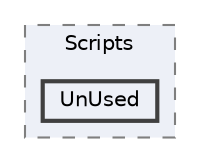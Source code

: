 digraph "Bloberts/Scripts/UnUsed"
{
 // LATEX_PDF_SIZE
  bgcolor="transparent";
  edge [fontname=Helvetica,fontsize=10,labelfontname=Helvetica,labelfontsize=10];
  node [fontname=Helvetica,fontsize=10,shape=box,height=0.2,width=0.4];
  compound=true
  subgraph clusterdir_b017b23b6c166943dedabb93b8dc1c36 {
    graph [ bgcolor="#edf0f7", pencolor="grey50", label="Scripts", fontname=Helvetica,fontsize=10 style="filled,dashed", URL="dir_b017b23b6c166943dedabb93b8dc1c36.html",tooltip=""]
  dir_a9ca6d697b37ab030955429d3bc8e1e3 [label="UnUsed", fillcolor="#edf0f7", color="grey25", style="filled,bold", URL="dir_a9ca6d697b37ab030955429d3bc8e1e3.html",tooltip=""];
  }
}
